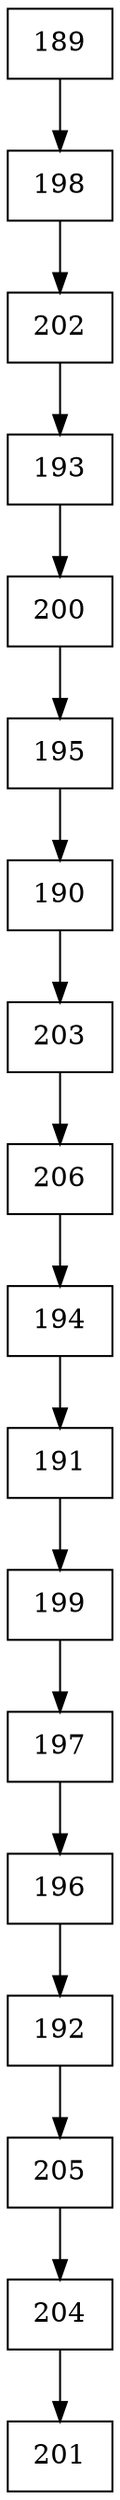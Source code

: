 digraph G {
  node [shape=record];
  node0 [label="{189}"];
  node0 -> node1;
  node1 [label="{198}"];
  node1 -> node2;
  node2 [label="{202}"];
  node2 -> node3;
  node3 [label="{193}"];
  node3 -> node4;
  node4 [label="{200}"];
  node4 -> node5;
  node5 [label="{195}"];
  node5 -> node6;
  node6 [label="{190}"];
  node6 -> node7;
  node7 [label="{203}"];
  node7 -> node8;
  node8 [label="{206}"];
  node8 -> node9;
  node9 [label="{194}"];
  node9 -> node10;
  node10 [label="{191}"];
  node10 -> node11;
  node11 [label="{199}"];
  node11 -> node12;
  node12 [label="{197}"];
  node12 -> node13;
  node13 [label="{196}"];
  node13 -> node14;
  node14 [label="{192}"];
  node14 -> node15;
  node15 [label="{205}"];
  node15 -> node16;
  node16 [label="{204}"];
  node16 -> node17;
  node17 [label="{201}"];
}
